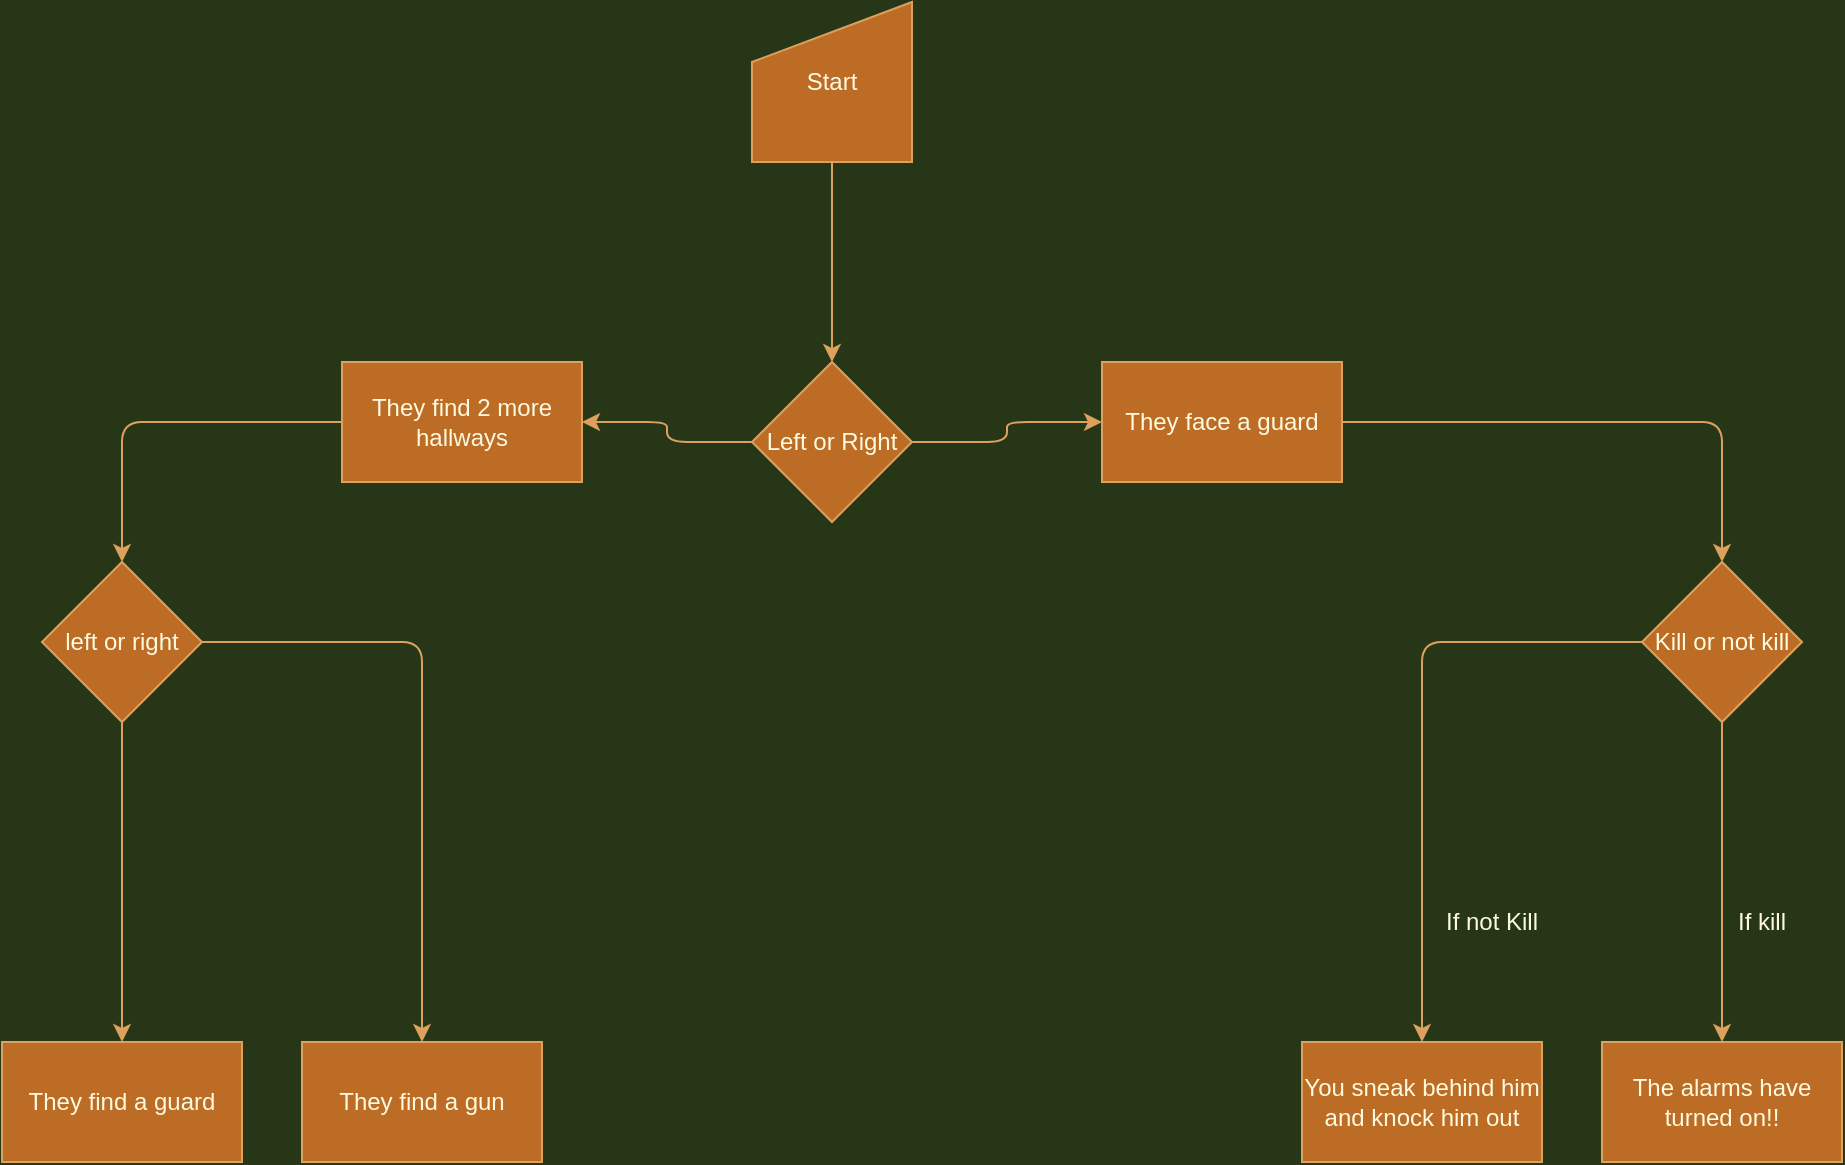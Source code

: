 <mxfile version="14.7.4" type="embed"><diagram id="pfHNEs3RHiK7WJtbR5sJ" name="Situation 1"><mxGraphModel dx="556" dy="1730" grid="1" gridSize="10" guides="1" tooltips="1" connect="1" arrows="1" fold="1" page="1" pageScale="1" pageWidth="850" pageHeight="1100" background="#283618" math="0" shadow="0"><root><mxCell id="0"/><mxCell id="1" parent="0"/><mxCell id="tiiuQXXSepF0HXVEsifw-22" value="" style="edgeStyle=orthogonalEdgeStyle;curved=0;rounded=1;orthogonalLoop=1;jettySize=auto;html=1;fontColor=#FEFAE0;strokeColor=#DDA15E;fillColor=#BC6C25;" parent="1" source="tiiuQXXSepF0HXVEsifw-20" target="tiiuQXXSepF0HXVEsifw-21" edge="1"><mxGeometry relative="1" as="geometry"/></mxCell><mxCell id="tiiuQXXSepF0HXVEsifw-20" value="Start" style="shape=manualInput;whiteSpace=wrap;html=1;rounded=0;fontColor=#FEFAE0;strokeColor=#DDA15E;fillColor=#BC6C25;" parent="1" vertex="1"><mxGeometry x="800" y="-10" width="80" height="80" as="geometry"/></mxCell><mxCell id="tiiuQXXSepF0HXVEsifw-24" value="" style="edgeStyle=orthogonalEdgeStyle;curved=0;rounded=1;orthogonalLoop=1;jettySize=auto;html=1;fontColor=#FEFAE0;strokeColor=#DDA15E;fillColor=#BC6C25;" parent="1" source="tiiuQXXSepF0HXVEsifw-21" target="tiiuQXXSepF0HXVEsifw-23" edge="1"><mxGeometry relative="1" as="geometry"/></mxCell><mxCell id="tiiuQXXSepF0HXVEsifw-26" value="" style="edgeStyle=orthogonalEdgeStyle;curved=0;rounded=1;orthogonalLoop=1;jettySize=auto;html=1;fontColor=#FEFAE0;strokeColor=#DDA15E;fillColor=#BC6C25;" parent="1" source="tiiuQXXSepF0HXVEsifw-21" target="tiiuQXXSepF0HXVEsifw-25" edge="1"><mxGeometry relative="1" as="geometry"/></mxCell><mxCell id="tiiuQXXSepF0HXVEsifw-21" value="Left or Right" style="rhombus;whiteSpace=wrap;html=1;rounded=0;fontColor=#FEFAE0;strokeColor=#DDA15E;fillColor=#BC6C25;" parent="1" vertex="1"><mxGeometry x="800" y="170" width="80" height="80" as="geometry"/></mxCell><mxCell id="tiiuQXXSepF0HXVEsifw-28" value="" style="edgeStyle=orthogonalEdgeStyle;curved=0;rounded=1;orthogonalLoop=1;jettySize=auto;html=1;fontColor=#FEFAE0;strokeColor=#DDA15E;fillColor=#BC6C25;" parent="1" source="tiiuQXXSepF0HXVEsifw-23" target="tiiuQXXSepF0HXVEsifw-27" edge="1"><mxGeometry relative="1" as="geometry"/></mxCell><mxCell id="tiiuQXXSepF0HXVEsifw-23" value="They face a guard" style="whiteSpace=wrap;html=1;rounded=0;fontColor=#FEFAE0;strokeColor=#DDA15E;fillColor=#BC6C25;" parent="1" vertex="1"><mxGeometry x="975" y="170" width="120" height="60" as="geometry"/></mxCell><mxCell id="tiiuQXXSepF0HXVEsifw-37" value="" style="edgeStyle=orthogonalEdgeStyle;curved=0;rounded=1;orthogonalLoop=1;jettySize=auto;html=1;fontColor=#FEFAE0;strokeColor=#DDA15E;fillColor=#BC6C25;" parent="1" source="tiiuQXXSepF0HXVEsifw-25" target="tiiuQXXSepF0HXVEsifw-36" edge="1"><mxGeometry relative="1" as="geometry"/></mxCell><mxCell id="tiiuQXXSepF0HXVEsifw-25" value="They find 2 more hallways" style="whiteSpace=wrap;html=1;rounded=0;fontColor=#FEFAE0;strokeColor=#DDA15E;fillColor=#BC6C25;" parent="1" vertex="1"><mxGeometry x="595" y="170" width="120" height="60" as="geometry"/></mxCell><mxCell id="tiiuQXXSepF0HXVEsifw-30" value="" style="edgeStyle=orthogonalEdgeStyle;curved=0;rounded=1;orthogonalLoop=1;jettySize=auto;html=1;fontColor=#FEFAE0;strokeColor=#DDA15E;fillColor=#BC6C25;" parent="1" source="tiiuQXXSepF0HXVEsifw-27" target="tiiuQXXSepF0HXVEsifw-29" edge="1"><mxGeometry relative="1" as="geometry"/></mxCell><mxCell id="tiiuQXXSepF0HXVEsifw-34" value="" style="edgeStyle=orthogonalEdgeStyle;curved=0;rounded=1;orthogonalLoop=1;jettySize=auto;html=1;fontColor=#FEFAE0;strokeColor=#DDA15E;fillColor=#BC6C25;" parent="1" source="tiiuQXXSepF0HXVEsifw-27" target="tiiuQXXSepF0HXVEsifw-33" edge="1"><mxGeometry relative="1" as="geometry"/></mxCell><mxCell id="tiiuQXXSepF0HXVEsifw-27" value="Kill or not kill" style="rhombus;whiteSpace=wrap;html=1;rounded=0;fontColor=#FEFAE0;strokeColor=#DDA15E;fillColor=#BC6C25;" parent="1" vertex="1"><mxGeometry x="1245" y="270" width="80" height="80" as="geometry"/></mxCell><mxCell id="tiiuQXXSepF0HXVEsifw-29" value="The alarms have turned on!!" style="whiteSpace=wrap;html=1;rounded=0;fontColor=#FEFAE0;strokeColor=#DDA15E;fillColor=#BC6C25;" parent="1" vertex="1"><mxGeometry x="1225" y="510" width="120" height="60" as="geometry"/></mxCell><mxCell id="tiiuQXXSepF0HXVEsifw-31" value="If kill" style="text;html=1;strokeColor=none;fillColor=none;align=center;verticalAlign=middle;whiteSpace=wrap;rounded=0;fontColor=#FEFAE0;" parent="1" vertex="1"><mxGeometry x="1285" y="440" width="40" height="20" as="geometry"/></mxCell><mxCell id="tiiuQXXSepF0HXVEsifw-33" value="You sneak behind him and knock him out" style="whiteSpace=wrap;html=1;rounded=0;fontColor=#FEFAE0;strokeColor=#DDA15E;fillColor=#BC6C25;" parent="1" vertex="1"><mxGeometry x="1075" y="510" width="120" height="60" as="geometry"/></mxCell><mxCell id="tiiuQXXSepF0HXVEsifw-35" value="If not Kill" style="text;html=1;strokeColor=none;fillColor=none;align=center;verticalAlign=middle;whiteSpace=wrap;rounded=0;fontColor=#FEFAE0;" parent="1" vertex="1"><mxGeometry x="1135" y="440" width="70" height="20" as="geometry"/></mxCell><mxCell id="tiiuQXXSepF0HXVEsifw-39" value="" style="edgeStyle=orthogonalEdgeStyle;curved=0;rounded=1;orthogonalLoop=1;jettySize=auto;html=1;fontColor=#FEFAE0;strokeColor=#DDA15E;fillColor=#BC6C25;" parent="1" source="tiiuQXXSepF0HXVEsifw-36" target="tiiuQXXSepF0HXVEsifw-38" edge="1"><mxGeometry relative="1" as="geometry"/></mxCell><mxCell id="tiiuQXXSepF0HXVEsifw-41" value="" style="edgeStyle=orthogonalEdgeStyle;curved=0;rounded=1;orthogonalLoop=1;jettySize=auto;html=1;fontColor=#FEFAE0;strokeColor=#DDA15E;fillColor=#BC6C25;" parent="1" source="tiiuQXXSepF0HXVEsifw-36" target="tiiuQXXSepF0HXVEsifw-40" edge="1"><mxGeometry relative="1" as="geometry"/></mxCell><mxCell id="tiiuQXXSepF0HXVEsifw-36" value="left or right&lt;br&gt;" style="rhombus;whiteSpace=wrap;html=1;rounded=0;fontColor=#FEFAE0;strokeColor=#DDA15E;fillColor=#BC6C25;" parent="1" vertex="1"><mxGeometry x="445" y="270" width="80" height="80" as="geometry"/></mxCell><mxCell id="tiiuQXXSepF0HXVEsifw-38" value="They find a gun" style="whiteSpace=wrap;html=1;rounded=0;fontColor=#FEFAE0;strokeColor=#DDA15E;fillColor=#BC6C25;" parent="1" vertex="1"><mxGeometry x="575" y="510" width="120" height="60" as="geometry"/></mxCell><mxCell id="tiiuQXXSepF0HXVEsifw-40" value="They find a guard" style="whiteSpace=wrap;html=1;rounded=0;fontColor=#FEFAE0;strokeColor=#DDA15E;fillColor=#BC6C25;" parent="1" vertex="1"><mxGeometry x="425" y="510" width="120" height="60" as="geometry"/></mxCell></root></mxGraphModel></diagram></mxfile>